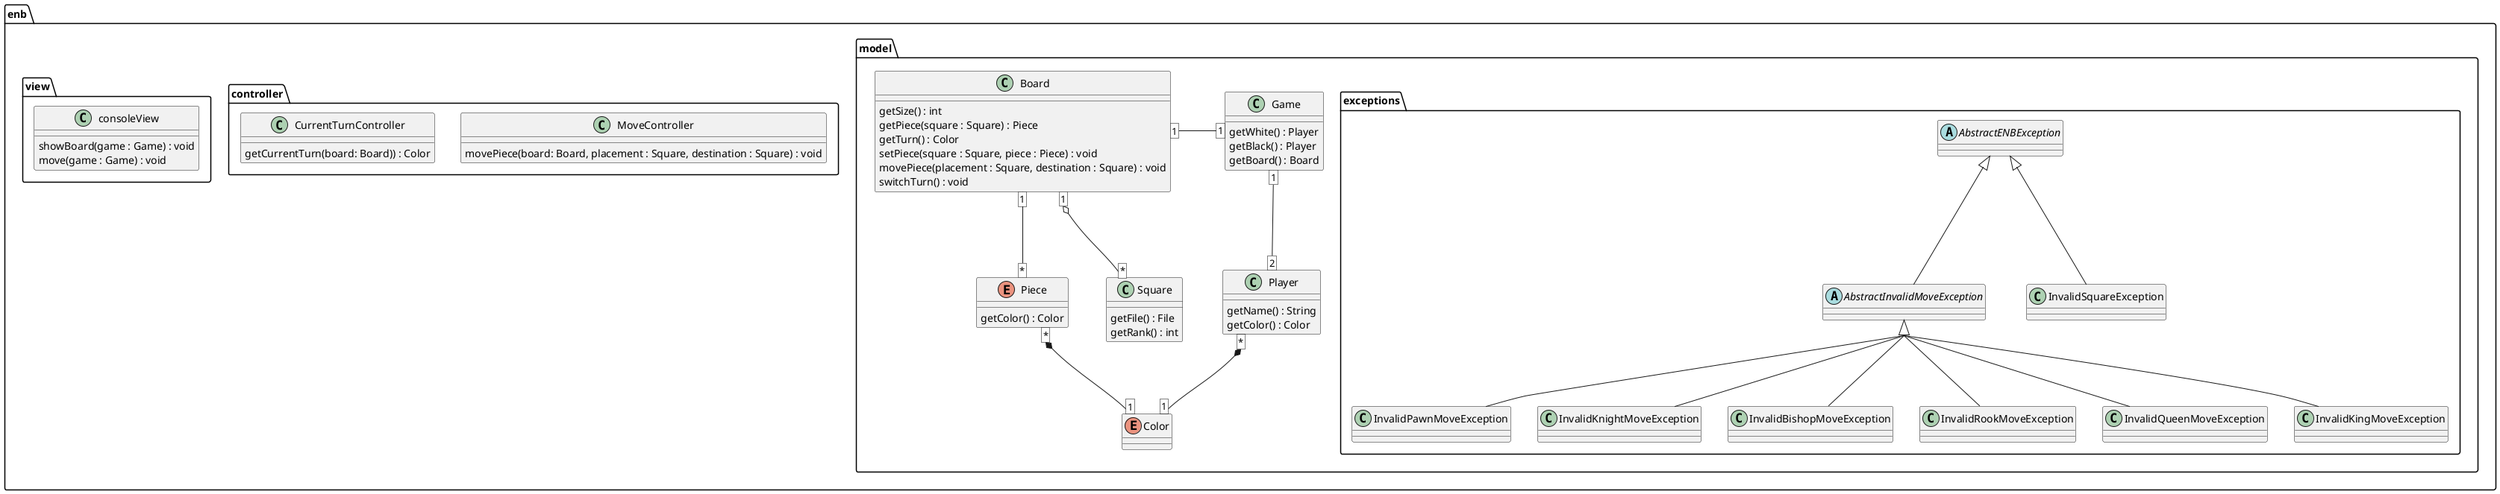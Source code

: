 @startuml
page 1x4

package enb {
    package model {
        class Board
        class Game
        class Player
        class Square
        enum Color
        package exceptions {
            skinparam groupInheritance 3
            abstract class AbstractENBException
            abstract class AbstractInvalidMoveException
            class InvalidPawnMoveException
            class InvalidKnightMoveException
            class InvalidBishopMoveException
            class InvalidRookMoveException
            class InvalidQueenMoveException
            class InvalidKingMoveException
            class InvalidSquareException
            AbstractENBException <|-- AbstractInvalidMoveException
            AbstractENBException <|-- InvalidSquareException
            AbstractInvalidMoveException <|-- InvalidPawnMoveException
            AbstractInvalidMoveException <|-- InvalidKnightMoveException
            AbstractInvalidMoveException <|-- InvalidBishopMoveException
            AbstractInvalidMoveException <|-- InvalidRookMoveException
            AbstractInvalidMoveException <|-- InvalidQueenMoveException
            AbstractInvalidMoveException <|-- InvalidKingMoveException
        }
        enum Piece
    }

    Piece [*] *-- [1] Color
    Player [*] *-- [1] Color
    Board [1] o-- [*] Square
    Game [1] -left- [1] Board
    Game [1] -- [2] Player
    Board [1] -- [*] Piece

    package model {
        class Square {
            getFile() : File
            getRank() : int
        }

        class Board {
            getSize() : int
            getPiece(square : Square) : Piece
            getTurn() : Color
            setPiece(square : Square, piece : Piece) : void
            movePiece(placement : Square, destination : Square) : void
            switchTurn() : void
        }

        class Player {
            getName() : String
            getColor() : Color
        }

        enum Piece {
            getColor() : Color
        }

        class Game {
            getWhite() : Player
            getBlack() : Player
            getBoard() : Board
        }
    }

    package controller {
        class MoveController
        class CurrentTurnController

        class MoveController{
            movePiece(board: Board, placement : Square, destination : Square) : void
        }

        class CurrentTurnController {
            getCurrentTurn(board: Board)) : Color
        }
    }

    package view {
        class consoleView {
            showBoard(game : Game) : void
            move(game : Game) : void
        }
    }
}
@enduml